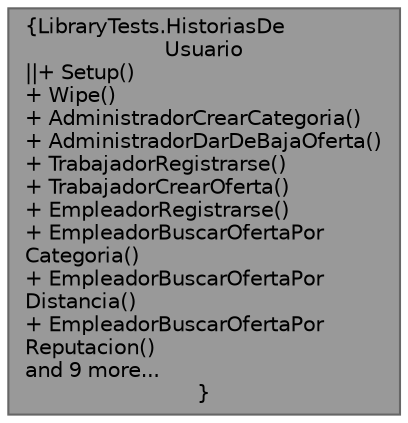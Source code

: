 digraph "LibraryTests.HistoriasDeUsuario"
{
 // INTERACTIVE_SVG=YES
 // LATEX_PDF_SIZE
  bgcolor="transparent";
  edge [fontname=Helvetica,fontsize=10,labelfontname=Helvetica,labelfontsize=10];
  node [fontname=Helvetica,fontsize=10,shape=box,height=0.2,width=0.4];
  Node1 [label="{LibraryTests.HistoriasDe\lUsuario\n||+ Setup()\l+ Wipe()\l+ AdministradorCrearCategoria()\l+ AdministradorDarDeBajaOferta()\l+ TrabajadorRegistrarse()\l+ TrabajadorCrearOferta()\l+ EmpleadorRegistrarse()\l+ EmpleadorBuscarOfertaPor\lCategoria()\l+ EmpleadorBuscarOfertaPor\lDistancia()\l+ EmpleadorBuscarOfertaPor\lReputacion()\land 9 more...\l}",height=0.2,width=0.4,color="gray40", fillcolor="grey60", style="filled", fontcolor="black",tooltip="Tests de los escenarios (casos de usuario) dados"];
}
